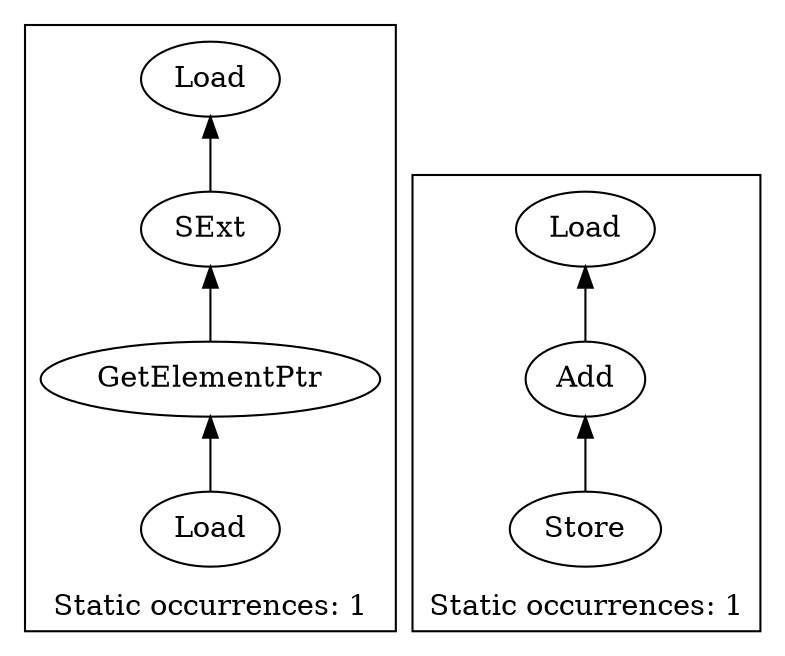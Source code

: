 strict digraph {
rankdir=BT
subgraph {
"0_24" [label="GetElementPtr"]
"0_23" [label="SExt"]
"0_24" -> "0_23"
"0_25" [label="Load"]
"0_25" -> "0_24"
"0_22" [label="Load"]
"0_23" -> "0_22"
cluster=true
label=<Static occurrences: 1>
}
subgraph {
"1_2" [label="Add"]
"1_1" [label="Load"]
"1_2" -> "1_1"
"1_3" [label="Store"]
"1_3" -> "1_2"
cluster=true
label=<Static occurrences: 1>
}
}
